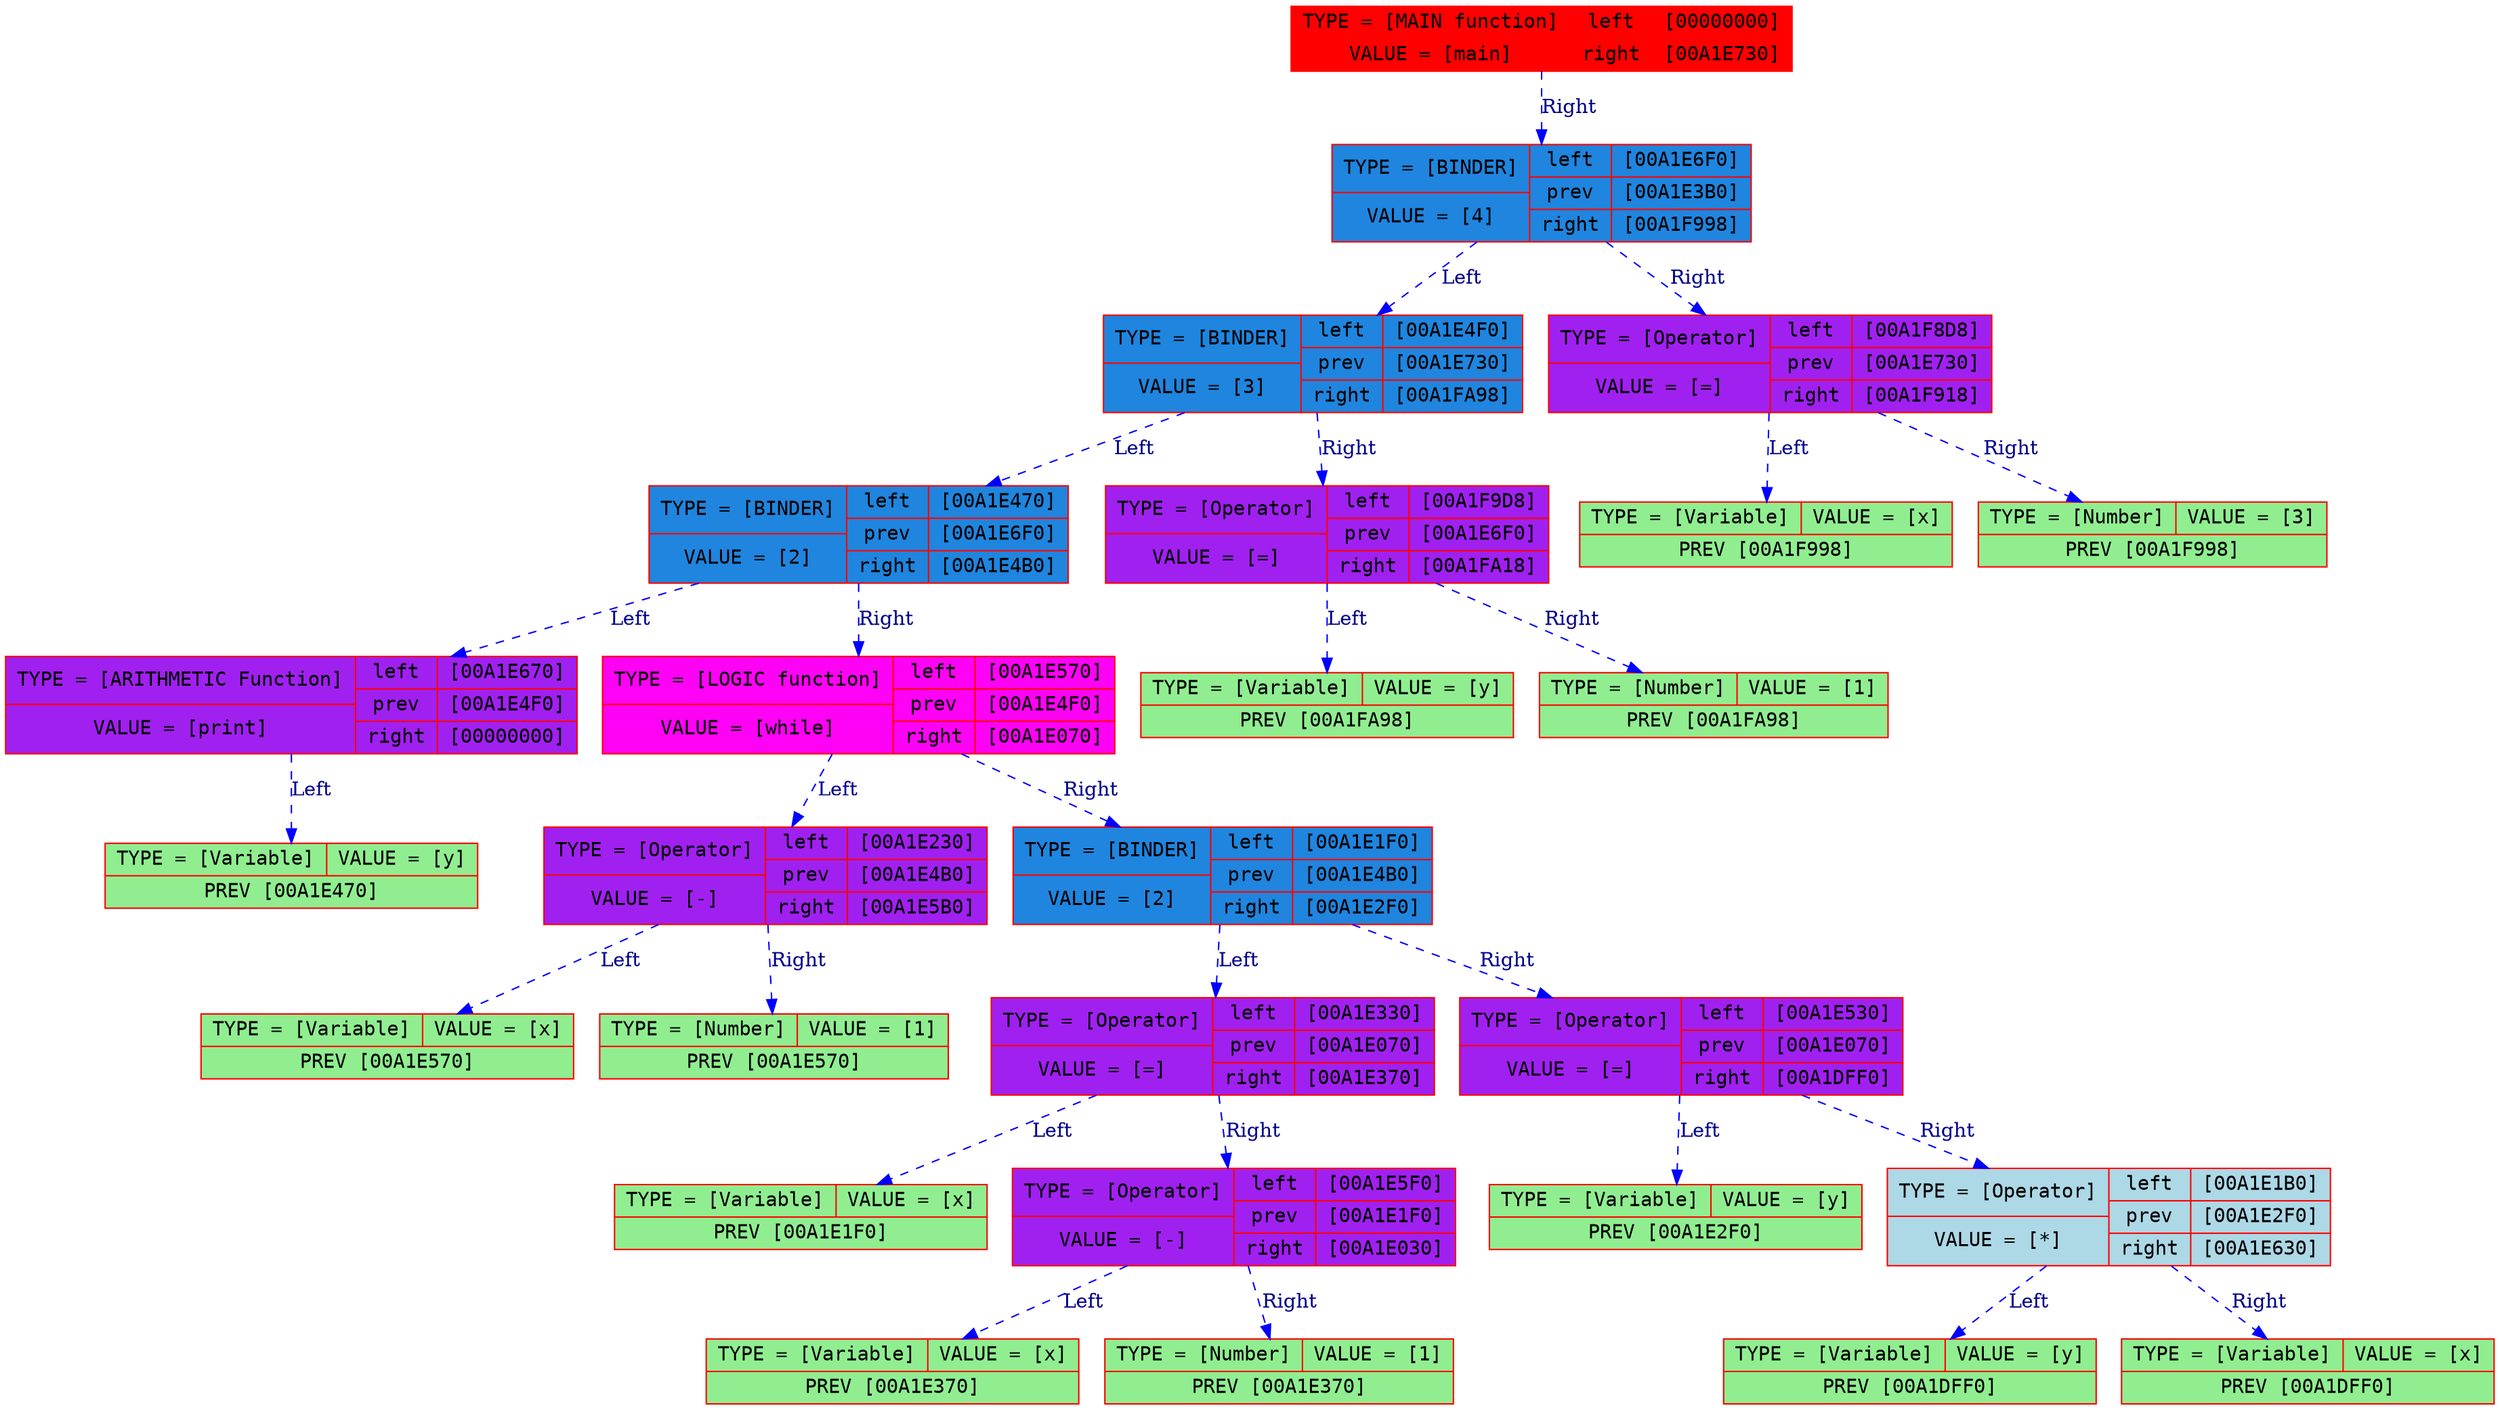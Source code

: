 digraph PL_TREE {
node [color = Red, fontname = Courier, style = filled, shape=record, fillcolor = purple]
edge [color = Blue, style=dashed]

"00A1E670" [label = "{ {<f0> TYPE = [Variable] | <here> VALUE = [y]} | PREV [00A1E470] }" , style = filled, fillcolor = lightgreen] 
"00A1E470" -> "00A1E670" [label="Left", fontcolor=darkblue]

"00A1E470" [label = "{<f0> TYPE = [ARITHMETIC Function] | VALUE = [print]}| {<f1> left| <here> prev| right} | {<f2> [00A1E670]| [00A1E4F0]| [00000000]}",style = filled, fillcolor = purple] 
"00A1E4F0" -> "00A1E470" [label="Left", fontcolor=darkblue]

"00A1E230" [label = "{ {<f0> TYPE = [Variable] | <here> VALUE = [x]} | PREV [00A1E570] }" , style = filled, fillcolor = lightgreen] 
"00A1E570" -> "00A1E230" [label="Left", fontcolor=darkblue]

"00A1E5B0" [label = "{ {<f0> TYPE = [Number] | <here> VALUE = [1]} | PREV [00A1E570] }" , style = filled, fillcolor = lightgreen] 
"00A1E570" -> "00A1E5B0" [label="Right", fontcolor=darkblue]

"00A1E570" [label = "{<f0> TYPE = [Operator] | VALUE = [-]}| {<f1> left| <here> prev| right} | {<f2> [00A1E230]| [00A1E4B0]| [00A1E5B0]}",style = filled, fillcolor = purple] 
"00A1E4B0" -> "00A1E570" [label="Left", fontcolor=darkblue]

"00A1E330" [label = "{ {<f0> TYPE = [Variable] | <here> VALUE = [x]} | PREV [00A1E1F0] }" , style = filled, fillcolor = lightgreen] 
"00A1E1F0" -> "00A1E330" [label="Left", fontcolor=darkblue]

"00A1E5F0" [label = "{ {<f0> TYPE = [Variable] | <here> VALUE = [x]} | PREV [00A1E370] }" , style = filled, fillcolor = lightgreen] 
"00A1E370" -> "00A1E5F0" [label="Left", fontcolor=darkblue]

"00A1E030" [label = "{ {<f0> TYPE = [Number] | <here> VALUE = [1]} | PREV [00A1E370] }" , style = filled, fillcolor = lightgreen] 
"00A1E370" -> "00A1E030" [label="Right", fontcolor=darkblue]

"00A1E370" [label = "{<f0> TYPE = [Operator] | VALUE = [-]}| {<f1> left| <here> prev| right} | {<f2> [00A1E5F0]| [00A1E1F0]| [00A1E030]}",style = filled, fillcolor = purple] 
"00A1E1F0" -> "00A1E370" [label="Right", fontcolor=darkblue]

"00A1E1F0" [label = "{<f0> TYPE = [Operator] | VALUE = [=]}| {<f1> left| <here> prev| right} | {<f2> [00A1E330]| [00A1E070]| [00A1E370]}",style = filled, fillcolor = purple] 
"00A1E070" -> "00A1E1F0" [label="Left", fontcolor=darkblue]

"00A1E530" [label = "{ {<f0> TYPE = [Variable] | <here> VALUE = [y]} | PREV [00A1E2F0] }" , style = filled, fillcolor = lightgreen] 
"00A1E2F0" -> "00A1E530" [label="Left", fontcolor=darkblue]

"00A1E1B0" [label = "{ {<f0> TYPE = [Variable] | <here> VALUE = [y]} | PREV [00A1DFF0] }" , style = filled, fillcolor = lightgreen] 
"00A1DFF0" -> "00A1E1B0" [label="Left", fontcolor=darkblue]

"00A1E630" [label = "{ {<f0> TYPE = [Variable] | <here> VALUE = [x]} | PREV [00A1DFF0] }" , style = filled, fillcolor = lightgreen] 
"00A1DFF0" -> "00A1E630" [label="Right", fontcolor=darkblue]

"00A1DFF0" [label = "{<f0> TYPE = [Operator] | VALUE = [*]}| {<f1> left| <here> prev| right} | {<f2> [00A1E1B0]| [00A1E2F0]| [00A1E630]}",style = filled, fillcolor = lightblue] 
"00A1E2F0" -> "00A1DFF0" [label="Right", fontcolor=darkblue]

"00A1E2F0" [label = "{<f0> TYPE = [Operator] | VALUE = [=]}| {<f1> left| <here> prev| right} | {<f2> [00A1E530]| [00A1E070]| [00A1DFF0]}",style = filled, fillcolor = purple] 
"00A1E070" -> "00A1E2F0" [label="Right", fontcolor=darkblue]

"00A1E070" [label = "{<f0> TYPE = [BINDER] | VALUE = [2]}| {<f1> left| <here> prev| right}| {<f2>  [00A1E1F0]| [00A1E4B0]| [00A1E2F0]}",style = filled, fillcolor = "#1F85DE"] 
"00A1E4B0" -> "00A1E070" [label="Right", fontcolor=darkblue]

"00A1E4B0" [label = "{<f0> TYPE = [LOGIC function] | VALUE = [while]}| {<f1> left| <here> prev| right} | {<f2> [00A1E570]| [00A1E4F0]| [00A1E070]}",style = filled, fillcolor = "#fd02f4"] 
"00A1E4F0" -> "00A1E4B0" [label="Right", fontcolor=darkblue]

"00A1E4F0" [label = "{<f0> TYPE = [BINDER] | VALUE = [2]}| {<f1> left| <here> prev| right}| {<f2>  [00A1E470]| [00A1E6F0]| [00A1E4B0]}",style = filled, fillcolor = "#1F85DE"] 
"00A1E6F0" -> "00A1E4F0" [label="Left", fontcolor=darkblue]

"00A1F9D8" [label = "{ {<f0> TYPE = [Variable] | <here> VALUE = [y]} | PREV [00A1FA98] }" , style = filled, fillcolor = lightgreen] 
"00A1FA98" -> "00A1F9D8" [label="Left", fontcolor=darkblue]

"00A1FA18" [label = "{ {<f0> TYPE = [Number] | <here> VALUE = [1]} | PREV [00A1FA98] }" , style = filled, fillcolor = lightgreen] 
"00A1FA98" -> "00A1FA18" [label="Right", fontcolor=darkblue]

"00A1FA98" [label = "{<f0> TYPE = [Operator] | VALUE = [=]}| {<f1> left| <here> prev| right} | {<f2> [00A1F9D8]| [00A1E6F0]| [00A1FA18]}",style = filled, fillcolor = purple] 
"00A1E6F0" -> "00A1FA98" [label="Right", fontcolor=darkblue]

"00A1E6F0" [label = "{<f0> TYPE = [BINDER] | VALUE = [3]}| {<f1> left| <here> prev| right}| {<f2>  [00A1E4F0]| [00A1E730]| [00A1FA98]}",style = filled, fillcolor = "#1F85DE"] 
"00A1E730" -> "00A1E6F0" [label="Left", fontcolor=darkblue]

"00A1F8D8" [label = "{ {<f0> TYPE = [Variable] | <here> VALUE = [x]} | PREV [00A1F998] }" , style = filled, fillcolor = lightgreen] 
"00A1F998" -> "00A1F8D8" [label="Left", fontcolor=darkblue]

"00A1F918" [label = "{ {<f0> TYPE = [Number] | <here> VALUE = [3]} | PREV [00A1F998] }" , style = filled, fillcolor = lightgreen] 
"00A1F998" -> "00A1F918" [label="Right", fontcolor=darkblue]

"00A1F998" [label = "{<f0> TYPE = [Operator] | VALUE = [=]}| {<f1> left| <here> prev| right} | {<f2> [00A1F8D8]| [00A1E730]| [00A1F918]}",style = filled, fillcolor = purple] 
"00A1E730" -> "00A1F998" [label="Right", fontcolor=darkblue]

"00A1E730" [label = "{<f0> TYPE = [BINDER] | VALUE = [4]}| {<f1> left| <here> prev| right}| {<f2>  [00A1E6F0]| [00A1E3B0]| [00A1F998]}",style = filled, fillcolor = "#1F85DE"] 
"00A1E3B0" -> "00A1E730" [label="Right", fontcolor=darkblue]

"00A1E3B0" [label = "{<f0> TYPE = [MAIN function] | VALUE = [main]}| {<f1> left| right}| {<f2> [00000000] | [00A1E730]}",style = filled, fillcolor = red] 
}
